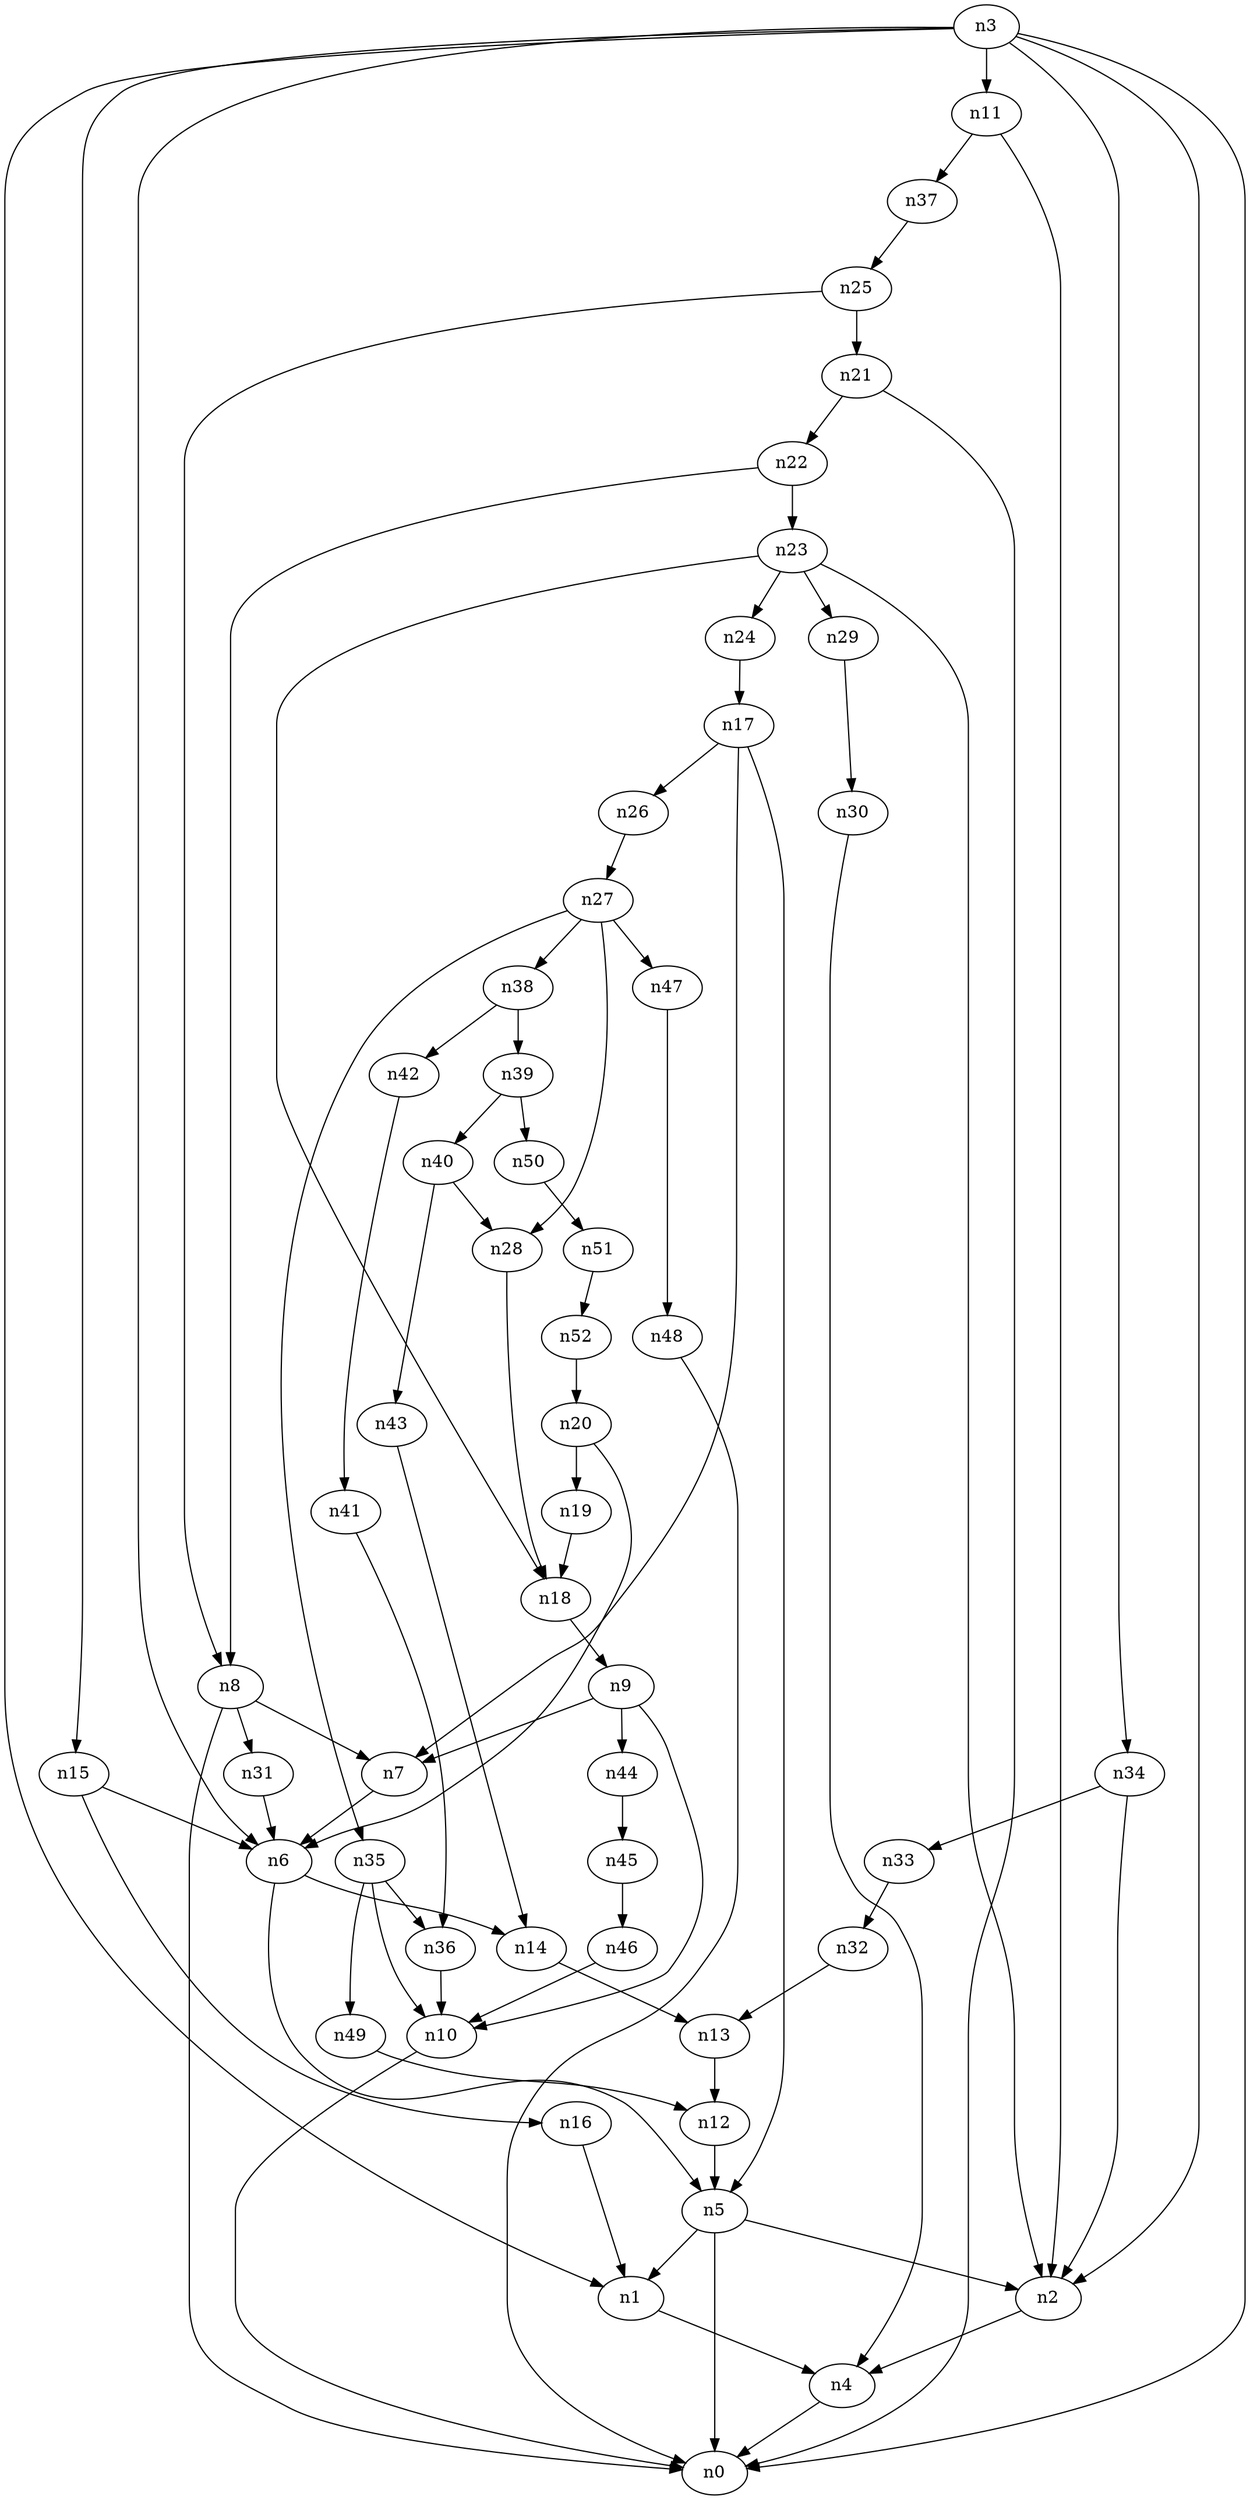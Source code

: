 digraph G {
	n1 -> n4	 [_graphml_id=e4];
	n2 -> n4	 [_graphml_id=e7];
	n3 -> n0	 [_graphml_id=e0];
	n3 -> n1	 [_graphml_id=e3];
	n3 -> n2	 [_graphml_id=e6];
	n3 -> n6	 [_graphml_id=e9];
	n3 -> n11	 [_graphml_id=e16];
	n3 -> n15	 [_graphml_id=e22];
	n3 -> n34	 [_graphml_id=e70];
	n4 -> n0	 [_graphml_id=e1];
	n5 -> n0	 [_graphml_id=e2];
	n5 -> n1	 [_graphml_id=e5];
	n5 -> n2	 [_graphml_id=e8];
	n6 -> n5	 [_graphml_id=e27];
	n6 -> n14	 [_graphml_id=e21];
	n7 -> n6	 [_graphml_id=e10];
	n8 -> n0	 [_graphml_id=e12];
	n8 -> n7	 [_graphml_id=e11];
	n8 -> n31	 [_graphml_id=e49];
	n9 -> n7	 [_graphml_id=e13];
	n9 -> n10	 [_graphml_id=e14];
	n9 -> n44	 [_graphml_id=e71];
	n10 -> n0	 [_graphml_id=e15];
	n11 -> n2	 [_graphml_id=e17];
	n11 -> n37	 [_graphml_id=e58];
	n12 -> n5	 [_graphml_id=e18];
	n13 -> n12	 [_graphml_id=e19];
	n14 -> n13	 [_graphml_id=e20];
	n15 -> n6	 [_graphml_id=e40];
	n15 -> n16	 [_graphml_id=e23];
	n16 -> n1	 [_graphml_id=e24];
	n17 -> n5	 [_graphml_id=e25];
	n17 -> n7	 [_graphml_id=e26];
	n17 -> n26	 [_graphml_id=e41];
	n18 -> n9	 [_graphml_id=e28];
	n19 -> n18	 [_graphml_id=e29];
	n20 -> n6	 [_graphml_id=e31];
	n20 -> n19	 [_graphml_id=e30];
	n21 -> n0	 [_graphml_id=e32];
	n21 -> n22	 [_graphml_id=e33];
	n22 -> n8	 [_graphml_id=e34];
	n22 -> n23	 [_graphml_id=e50];
	n23 -> n2	 [_graphml_id=e35];
	n23 -> n18	 [_graphml_id=e80];
	n23 -> n24	 [_graphml_id=e36];
	n23 -> n29	 [_graphml_id=e45];
	n24 -> n17	 [_graphml_id=e37];
	n25 -> n8	 [_graphml_id=e38];
	n25 -> n21	 [_graphml_id=e39];
	n26 -> n27	 [_graphml_id=e42];
	n27 -> n28	 [_graphml_id=e43];
	n27 -> n35	 [_graphml_id=e55];
	n27 -> n38	 [_graphml_id=e61];
	n27 -> n47	 [_graphml_id=e75];
	n28 -> n18	 [_graphml_id=e44];
	n29 -> n30	 [_graphml_id=e46];
	n30 -> n4	 [_graphml_id=e47];
	n31 -> n6	 [_graphml_id=e48];
	n32 -> n13	 [_graphml_id=e51];
	n33 -> n32	 [_graphml_id=e52];
	n34 -> n2	 [_graphml_id=e54];
	n34 -> n33	 [_graphml_id=e53];
	n35 -> n10	 [_graphml_id=e60];
	n35 -> n36	 [_graphml_id=e56];
	n35 -> n49	 [_graphml_id=e78];
	n36 -> n10	 [_graphml_id=e57];
	n37 -> n25	 [_graphml_id=e59];
	n38 -> n39	 [_graphml_id=e62];
	n38 -> n42	 [_graphml_id=e67];
	n39 -> n40	 [_graphml_id=e63];
	n39 -> n50	 [_graphml_id=e81];
	n40 -> n28	 [_graphml_id=e64];
	n40 -> n43	 [_graphml_id=e68];
	n41 -> n36	 [_graphml_id=e65];
	n42 -> n41	 [_graphml_id=e66];
	n43 -> n14	 [_graphml_id=e69];
	n44 -> n45	 [_graphml_id=e72];
	n45 -> n46	 [_graphml_id=e73];
	n46 -> n10	 [_graphml_id=e74];
	n47 -> n48	 [_graphml_id=e76];
	n48 -> n0	 [_graphml_id=e77];
	n49 -> n12	 [_graphml_id=e79];
	n50 -> n51	 [_graphml_id=e82];
	n51 -> n52	 [_graphml_id=e83];
	n52 -> n20	 [_graphml_id=e84];
}
